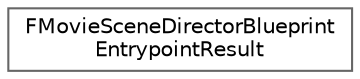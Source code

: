 digraph "Graphical Class Hierarchy"
{
 // INTERACTIVE_SVG=YES
 // LATEX_PDF_SIZE
  bgcolor="transparent";
  edge [fontname=Helvetica,fontsize=10,labelfontname=Helvetica,labelfontsize=10];
  node [fontname=Helvetica,fontsize=10,shape=box,height=0.2,width=0.4];
  rankdir="LR";
  Node0 [id="Node000000",label="FMovieSceneDirectorBlueprint\lEntrypointResult",height=0.2,width=0.4,color="grey40", fillcolor="white", style="filled",URL="$db/dbe/structFMovieSceneDirectorBlueprintEntrypointResult.html",tooltip="Result structure for a created blueprint entry point, i.e."];
}
